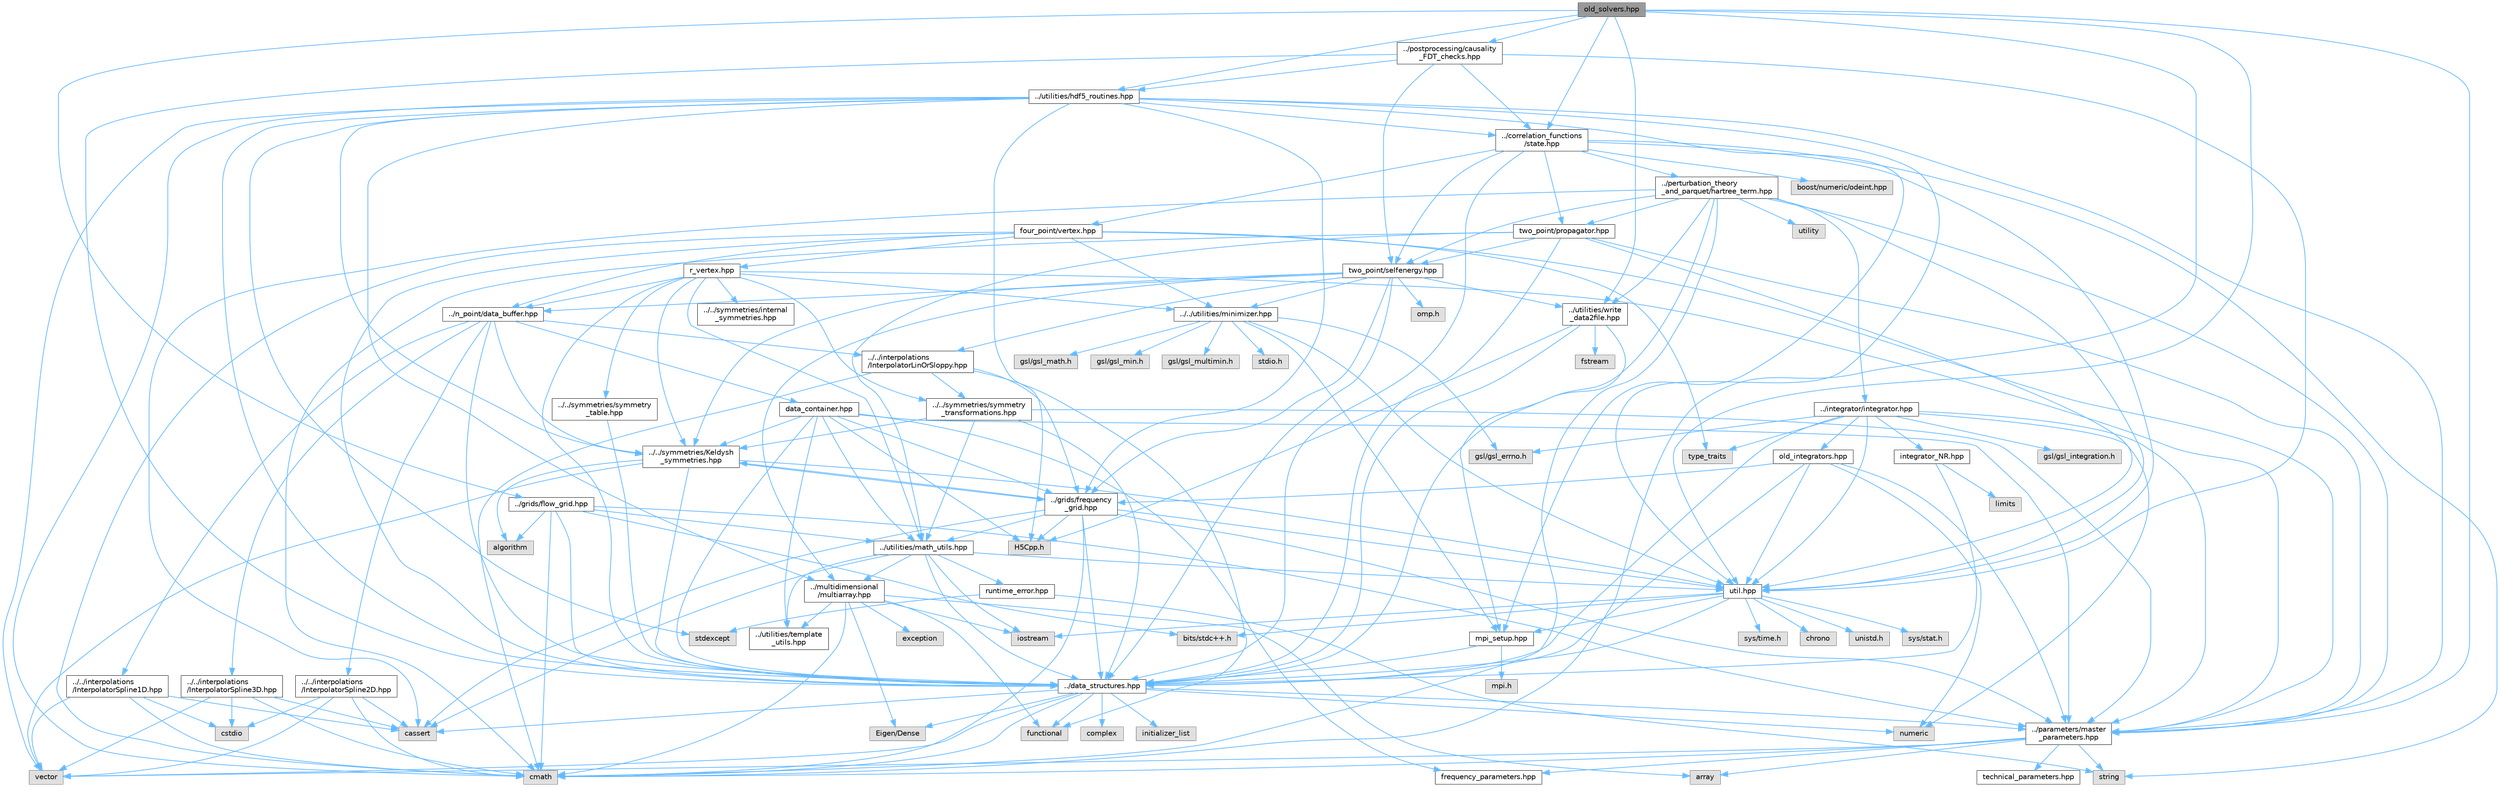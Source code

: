 digraph "old_solvers.hpp"
{
 // INTERACTIVE_SVG=YES
 // LATEX_PDF_SIZE
  bgcolor="transparent";
  edge [fontname=Helvetica,fontsize=10,labelfontname=Helvetica,labelfontsize=10];
  node [fontname=Helvetica,fontsize=10,shape=box,height=0.2,width=0.4];
  Node1 [id="Node000001",label="old_solvers.hpp",height=0.2,width=0.4,color="gray40", fillcolor="grey60", style="filled", fontcolor="black",tooltip=" "];
  Node1 -> Node2 [id="edge1_Node000001_Node000002",color="steelblue1",style="solid",tooltip=" "];
  Node2 [id="Node000002",label="cmath",height=0.2,width=0.4,color="grey60", fillcolor="#E0E0E0", style="filled",tooltip=" "];
  Node1 -> Node3 [id="edge2_Node000001_Node000003",color="steelblue1",style="solid",tooltip=" "];
  Node3 [id="Node000003",label="../grids/flow_grid.hpp",height=0.2,width=0.4,color="grey40", fillcolor="white", style="filled",URL="$d5/dd1/flow__grid_8hpp.html",tooltip=" "];
  Node3 -> Node4 [id="edge3_Node000003_Node000004",color="steelblue1",style="solid",tooltip=" "];
  Node4 [id="Node000004",label="../parameters/master\l_parameters.hpp",height=0.2,width=0.4,color="grey40", fillcolor="white", style="filled",URL="$d1/df8/master__parameters_8hpp.html",tooltip=" "];
  Node4 -> Node2 [id="edge4_Node000004_Node000002",color="steelblue1",style="solid",tooltip=" "];
  Node4 -> Node5 [id="edge5_Node000004_Node000005",color="steelblue1",style="solid",tooltip=" "];
  Node5 [id="Node000005",label="vector",height=0.2,width=0.4,color="grey60", fillcolor="#E0E0E0", style="filled",tooltip=" "];
  Node4 -> Node6 [id="edge6_Node000004_Node000006",color="steelblue1",style="solid",tooltip=" "];
  Node6 [id="Node000006",label="string",height=0.2,width=0.4,color="grey60", fillcolor="#E0E0E0", style="filled",tooltip=" "];
  Node4 -> Node7 [id="edge7_Node000004_Node000007",color="steelblue1",style="solid",tooltip=" "];
  Node7 [id="Node000007",label="array",height=0.2,width=0.4,color="grey60", fillcolor="#E0E0E0", style="filled",tooltip=" "];
  Node4 -> Node8 [id="edge8_Node000004_Node000008",color="steelblue1",style="solid",tooltip=" "];
  Node8 [id="Node000008",label="frequency_parameters.hpp",height=0.2,width=0.4,color="grey40", fillcolor="white", style="filled",URL="$d3/d3c/frequency__parameters_8hpp.html",tooltip=" "];
  Node4 -> Node9 [id="edge9_Node000004_Node000009",color="steelblue1",style="solid",tooltip=" "];
  Node9 [id="Node000009",label="technical_parameters.hpp",height=0.2,width=0.4,color="grey40", fillcolor="white", style="filled",URL="$d9/d3a/technical__parameters_8hpp.html",tooltip=" "];
  Node3 -> Node10 [id="edge10_Node000003_Node000010",color="steelblue1",style="solid",tooltip=" "];
  Node10 [id="Node000010",label="../data_structures.hpp",height=0.2,width=0.4,color="grey40", fillcolor="white", style="filled",URL="$d7/d59/data__structures_8hpp.html",tooltip=" "];
  Node10 -> Node11 [id="edge11_Node000010_Node000011",color="steelblue1",style="solid",tooltip=" "];
  Node11 [id="Node000011",label="complex",height=0.2,width=0.4,color="grey60", fillcolor="#E0E0E0", style="filled",tooltip=" "];
  Node10 -> Node2 [id="edge12_Node000010_Node000002",color="steelblue1",style="solid",tooltip=" "];
  Node10 -> Node5 [id="edge13_Node000010_Node000005",color="steelblue1",style="solid",tooltip=" "];
  Node10 -> Node12 [id="edge14_Node000010_Node000012",color="steelblue1",style="solid",tooltip=" "];
  Node12 [id="Node000012",label="initializer_list",height=0.2,width=0.4,color="grey60", fillcolor="#E0E0E0", style="filled",tooltip=" "];
  Node10 -> Node13 [id="edge15_Node000010_Node000013",color="steelblue1",style="solid",tooltip=" "];
  Node13 [id="Node000013",label="functional",height=0.2,width=0.4,color="grey60", fillcolor="#E0E0E0", style="filled",tooltip=" "];
  Node10 -> Node14 [id="edge16_Node000010_Node000014",color="steelblue1",style="solid",tooltip=" "];
  Node14 [id="Node000014",label="cassert",height=0.2,width=0.4,color="grey60", fillcolor="#E0E0E0", style="filled",tooltip=" "];
  Node10 -> Node15 [id="edge17_Node000010_Node000015",color="steelblue1",style="solid",tooltip=" "];
  Node15 [id="Node000015",label="numeric",height=0.2,width=0.4,color="grey60", fillcolor="#E0E0E0", style="filled",tooltip=" "];
  Node10 -> Node4 [id="edge18_Node000010_Node000004",color="steelblue1",style="solid",tooltip=" "];
  Node10 -> Node16 [id="edge19_Node000010_Node000016",color="steelblue1",style="solid",tooltip=" "];
  Node16 [id="Node000016",label="Eigen/Dense",height=0.2,width=0.4,color="grey60", fillcolor="#E0E0E0", style="filled",tooltip=" "];
  Node3 -> Node17 [id="edge20_Node000003_Node000017",color="steelblue1",style="solid",tooltip=" "];
  Node17 [id="Node000017",label="../utilities/math_utils.hpp",height=0.2,width=0.4,color="grey40", fillcolor="white", style="filled",URL="$de/dbb/math__utils_8hpp.html",tooltip=" "];
  Node17 -> Node10 [id="edge21_Node000017_Node000010",color="steelblue1",style="solid",tooltip=" "];
  Node17 -> Node18 [id="edge22_Node000017_Node000018",color="steelblue1",style="solid",tooltip=" "];
  Node18 [id="Node000018",label="../multidimensional\l/multiarray.hpp",height=0.2,width=0.4,color="grey40", fillcolor="white", style="filled",URL="$df/da4/multiarray_8hpp.html",tooltip=" "];
  Node18 -> Node7 [id="edge23_Node000018_Node000007",color="steelblue1",style="solid",tooltip=" "];
  Node18 -> Node2 [id="edge24_Node000018_Node000002",color="steelblue1",style="solid",tooltip=" "];
  Node18 -> Node19 [id="edge25_Node000018_Node000019",color="steelblue1",style="solid",tooltip=" "];
  Node19 [id="Node000019",label="exception",height=0.2,width=0.4,color="grey60", fillcolor="#E0E0E0", style="filled",tooltip=" "];
  Node18 -> Node13 [id="edge26_Node000018_Node000013",color="steelblue1",style="solid",tooltip=" "];
  Node18 -> Node20 [id="edge27_Node000018_Node000020",color="steelblue1",style="solid",tooltip=" "];
  Node20 [id="Node000020",label="iostream",height=0.2,width=0.4,color="grey60", fillcolor="#E0E0E0", style="filled",tooltip=" "];
  Node18 -> Node16 [id="edge28_Node000018_Node000016",color="steelblue1",style="solid",tooltip=" "];
  Node18 -> Node21 [id="edge29_Node000018_Node000021",color="steelblue1",style="solid",tooltip=" "];
  Node21 [id="Node000021",label="../utilities/template\l_utils.hpp",height=0.2,width=0.4,color="grey40", fillcolor="white", style="filled",URL="$dd/de3/template__utils_8hpp.html",tooltip=" "];
  Node17 -> Node21 [id="edge30_Node000017_Node000021",color="steelblue1",style="solid",tooltip=" "];
  Node17 -> Node22 [id="edge31_Node000017_Node000022",color="steelblue1",style="solid",tooltip=" "];
  Node22 [id="Node000022",label="runtime_error.hpp",height=0.2,width=0.4,color="grey40", fillcolor="white", style="filled",URL="$d1/d64/runtime__error_8hpp.html",tooltip=" "];
  Node22 -> Node23 [id="edge32_Node000022_Node000023",color="steelblue1",style="solid",tooltip=" "];
  Node23 [id="Node000023",label="stdexcept",height=0.2,width=0.4,color="grey60", fillcolor="#E0E0E0", style="filled",tooltip=" "];
  Node22 -> Node6 [id="edge33_Node000022_Node000006",color="steelblue1",style="solid",tooltip=" "];
  Node17 -> Node24 [id="edge34_Node000017_Node000024",color="steelblue1",style="solid",tooltip=" "];
  Node24 [id="Node000024",label="util.hpp",height=0.2,width=0.4,color="grey40", fillcolor="white", style="filled",URL="$d0/d3f/util_8hpp.html",tooltip=" "];
  Node24 -> Node25 [id="edge35_Node000024_Node000025",color="steelblue1",style="solid",tooltip=" "];
  Node25 [id="Node000025",label="sys/time.h",height=0.2,width=0.4,color="grey60", fillcolor="#E0E0E0", style="filled",tooltip=" "];
  Node24 -> Node26 [id="edge36_Node000024_Node000026",color="steelblue1",style="solid",tooltip=" "];
  Node26 [id="Node000026",label="chrono",height=0.2,width=0.4,color="grey60", fillcolor="#E0E0E0", style="filled",tooltip=" "];
  Node24 -> Node27 [id="edge37_Node000024_Node000027",color="steelblue1",style="solid",tooltip=" "];
  Node27 [id="Node000027",label="unistd.h",height=0.2,width=0.4,color="grey60", fillcolor="#E0E0E0", style="filled",tooltip=" "];
  Node24 -> Node20 [id="edge38_Node000024_Node000020",color="steelblue1",style="solid",tooltip=" "];
  Node24 -> Node28 [id="edge39_Node000024_Node000028",color="steelblue1",style="solid",tooltip=" "];
  Node28 [id="Node000028",label="bits/stdc++.h",height=0.2,width=0.4,color="grey60", fillcolor="#E0E0E0", style="filled",tooltip=" "];
  Node24 -> Node29 [id="edge40_Node000024_Node000029",color="steelblue1",style="solid",tooltip=" "];
  Node29 [id="Node000029",label="sys/stat.h",height=0.2,width=0.4,color="grey60", fillcolor="#E0E0E0", style="filled",tooltip=" "];
  Node24 -> Node10 [id="edge41_Node000024_Node000010",color="steelblue1",style="solid",tooltip=" "];
  Node24 -> Node30 [id="edge42_Node000024_Node000030",color="steelblue1",style="solid",tooltip=" "];
  Node30 [id="Node000030",label="mpi_setup.hpp",height=0.2,width=0.4,color="grey40", fillcolor="white", style="filled",URL="$db/de0/mpi__setup_8hpp.html",tooltip=" "];
  Node30 -> Node10 [id="edge43_Node000030_Node000010",color="steelblue1",style="solid",tooltip=" "];
  Node30 -> Node31 [id="edge44_Node000030_Node000031",color="steelblue1",style="solid",tooltip=" "];
  Node31 [id="Node000031",label="mpi.h",height=0.2,width=0.4,color="grey60", fillcolor="#E0E0E0", style="filled",tooltip=" "];
  Node17 -> Node20 [id="edge45_Node000017_Node000020",color="steelblue1",style="solid",tooltip=" "];
  Node17 -> Node14 [id="edge46_Node000017_Node000014",color="steelblue1",style="solid",tooltip=" "];
  Node3 -> Node28 [id="edge47_Node000003_Node000028",color="steelblue1",style="solid",tooltip=" "];
  Node3 -> Node32 [id="edge48_Node000003_Node000032",color="steelblue1",style="solid",tooltip=" "];
  Node32 [id="Node000032",label="algorithm",height=0.2,width=0.4,color="grey60", fillcolor="#E0E0E0", style="filled",tooltip=" "];
  Node3 -> Node2 [id="edge49_Node000003_Node000002",color="steelblue1",style="solid",tooltip=" "];
  Node1 -> Node24 [id="edge50_Node000001_Node000024",color="steelblue1",style="solid",tooltip=" "];
  Node1 -> Node33 [id="edge51_Node000001_Node000033",color="steelblue1",style="solid",tooltip=" "];
  Node33 [id="Node000033",label="../utilities/write\l_data2file.hpp",height=0.2,width=0.4,color="grey40", fillcolor="white", style="filled",URL="$d8/d74/write__data2file_8hpp.html",tooltip=" "];
  Node33 -> Node10 [id="edge52_Node000033_Node000010",color="steelblue1",style="solid",tooltip=" "];
  Node33 -> Node30 [id="edge53_Node000033_Node000030",color="steelblue1",style="solid",tooltip=" "];
  Node33 -> Node34 [id="edge54_Node000033_Node000034",color="steelblue1",style="solid",tooltip=" "];
  Node34 [id="Node000034",label="fstream",height=0.2,width=0.4,color="grey60", fillcolor="#E0E0E0", style="filled",tooltip=" "];
  Node33 -> Node35 [id="edge55_Node000033_Node000035",color="steelblue1",style="solid",tooltip=" "];
  Node35 [id="Node000035",label="H5Cpp.h",height=0.2,width=0.4,color="grey60", fillcolor="#E0E0E0", style="filled",tooltip=" "];
  Node1 -> Node4 [id="edge56_Node000001_Node000004",color="steelblue1",style="solid",tooltip=" "];
  Node1 -> Node36 [id="edge57_Node000001_Node000036",color="steelblue1",style="solid",tooltip=" "];
  Node36 [id="Node000036",label="../postprocessing/causality\l_FDT_checks.hpp",height=0.2,width=0.4,color="grey40", fillcolor="white", style="filled",URL="$d1/d75/causality__FDT__checks_8hpp.html",tooltip=" "];
  Node36 -> Node10 [id="edge58_Node000036_Node000010",color="steelblue1",style="solid",tooltip=" "];
  Node36 -> Node37 [id="edge59_Node000036_Node000037",color="steelblue1",style="solid",tooltip=" "];
  Node37 [id="Node000037",label="../correlation_functions\l/state.hpp",height=0.2,width=0.4,color="grey40", fillcolor="white", style="filled",URL="$da/d3b/state_8hpp.html",tooltip=" "];
  Node37 -> Node10 [id="edge60_Node000037_Node000010",color="steelblue1",style="solid",tooltip=" "];
  Node37 -> Node38 [id="edge61_Node000037_Node000038",color="steelblue1",style="solid",tooltip=" "];
  Node38 [id="Node000038",label="four_point/vertex.hpp",height=0.2,width=0.4,color="grey40", fillcolor="white", style="filled",URL="$d1/d2d/vertex_8hpp.html",tooltip=" "];
  Node38 -> Node2 [id="edge62_Node000038_Node000002",color="steelblue1",style="solid",tooltip=" "];
  Node38 -> Node39 [id="edge63_Node000038_Node000039",color="steelblue1",style="solid",tooltip=" "];
  Node39 [id="Node000039",label="type_traits",height=0.2,width=0.4,color="grey60", fillcolor="#E0E0E0", style="filled",tooltip=" "];
  Node38 -> Node10 [id="edge64_Node000038_Node000010",color="steelblue1",style="solid",tooltip=" "];
  Node38 -> Node4 [id="edge65_Node000038_Node000004",color="steelblue1",style="solid",tooltip=" "];
  Node38 -> Node40 [id="edge66_Node000038_Node000040",color="steelblue1",style="solid",tooltip=" "];
  Node40 [id="Node000040",label="r_vertex.hpp",height=0.2,width=0.4,color="grey40", fillcolor="white", style="filled",URL="$d3/d22/r__vertex_8hpp.html",tooltip=" "];
  Node40 -> Node10 [id="edge67_Node000040_Node000010",color="steelblue1",style="solid",tooltip=" "];
  Node40 -> Node4 [id="edge68_Node000040_Node000004",color="steelblue1",style="solid",tooltip=" "];
  Node40 -> Node41 [id="edge69_Node000040_Node000041",color="steelblue1",style="solid",tooltip=" "];
  Node41 [id="Node000041",label="../../symmetries/Keldysh\l_symmetries.hpp",height=0.2,width=0.4,color="grey40", fillcolor="white", style="filled",URL="$d2/d1a/Keldysh__symmetries_8hpp.html",tooltip=" "];
  Node41 -> Node5 [id="edge70_Node000041_Node000005",color="steelblue1",style="solid",tooltip=" "];
  Node41 -> Node32 [id="edge71_Node000041_Node000032",color="steelblue1",style="solid",tooltip=" "];
  Node41 -> Node10 [id="edge72_Node000041_Node000010",color="steelblue1",style="solid",tooltip=" "];
  Node41 -> Node24 [id="edge73_Node000041_Node000024",color="steelblue1",style="solid",tooltip=" "];
  Node41 -> Node42 [id="edge74_Node000041_Node000042",color="steelblue1",style="solid",tooltip=" "];
  Node42 [id="Node000042",label="../grids/frequency\l_grid.hpp",height=0.2,width=0.4,color="grey40", fillcolor="white", style="filled",URL="$d5/d39/frequency__grid_8hpp.html",tooltip=" "];
  Node42 -> Node2 [id="edge75_Node000042_Node000002",color="steelblue1",style="solid",tooltip=" "];
  Node42 -> Node10 [id="edge76_Node000042_Node000010",color="steelblue1",style="solid",tooltip=" "];
  Node42 -> Node24 [id="edge77_Node000042_Node000024",color="steelblue1",style="solid",tooltip=" "];
  Node42 -> Node4 [id="edge78_Node000042_Node000004",color="steelblue1",style="solid",tooltip=" "];
  Node42 -> Node17 [id="edge79_Node000042_Node000017",color="steelblue1",style="solid",tooltip=" "];
  Node42 -> Node41 [id="edge80_Node000042_Node000041",color="steelblue1",style="solid",tooltip=" "];
  Node42 -> Node14 [id="edge81_Node000042_Node000014",color="steelblue1",style="solid",tooltip=" "];
  Node42 -> Node35 [id="edge82_Node000042_Node000035",color="steelblue1",style="solid",tooltip=" "];
  Node40 -> Node43 [id="edge83_Node000040_Node000043",color="steelblue1",style="solid",tooltip=" "];
  Node43 [id="Node000043",label="../../symmetries/internal\l_symmetries.hpp",height=0.2,width=0.4,color="grey40", fillcolor="white", style="filled",URL="$d1/dfd/internal__symmetries_8hpp.html",tooltip=" "];
  Node40 -> Node44 [id="edge84_Node000040_Node000044",color="steelblue1",style="solid",tooltip=" "];
  Node44 [id="Node000044",label="../../symmetries/symmetry\l_transformations.hpp",height=0.2,width=0.4,color="grey40", fillcolor="white", style="filled",URL="$db/d7d/symmetry__transformations_8hpp.html",tooltip=" "];
  Node44 -> Node4 [id="edge85_Node000044_Node000004",color="steelblue1",style="solid",tooltip=" "];
  Node44 -> Node17 [id="edge86_Node000044_Node000017",color="steelblue1",style="solid",tooltip=" "];
  Node44 -> Node41 [id="edge87_Node000044_Node000041",color="steelblue1",style="solid",tooltip=" "];
  Node44 -> Node10 [id="edge88_Node000044_Node000010",color="steelblue1",style="solid",tooltip=" "];
  Node40 -> Node45 [id="edge89_Node000040_Node000045",color="steelblue1",style="solid",tooltip=" "];
  Node45 [id="Node000045",label="../../symmetries/symmetry\l_table.hpp",height=0.2,width=0.4,color="grey40", fillcolor="white", style="filled",URL="$d3/d77/symmetry__table_8hpp.html",tooltip=" "];
  Node45 -> Node10 [id="edge90_Node000045_Node000010",color="steelblue1",style="solid",tooltip=" "];
  Node40 -> Node17 [id="edge91_Node000040_Node000017",color="steelblue1",style="solid",tooltip=" "];
  Node40 -> Node46 [id="edge92_Node000040_Node000046",color="steelblue1",style="solid",tooltip=" "];
  Node46 [id="Node000046",label="../../utilities/minimizer.hpp",height=0.2,width=0.4,color="grey40", fillcolor="white", style="filled",URL="$d4/d21/minimizer_8hpp.html",tooltip=" "];
  Node46 -> Node47 [id="edge93_Node000046_Node000047",color="steelblue1",style="solid",tooltip=" "];
  Node47 [id="Node000047",label="stdio.h",height=0.2,width=0.4,color="grey60", fillcolor="#E0E0E0", style="filled",tooltip=" "];
  Node46 -> Node48 [id="edge94_Node000046_Node000048",color="steelblue1",style="solid",tooltip=" "];
  Node48 [id="Node000048",label="gsl/gsl_errno.h",height=0.2,width=0.4,color="grey60", fillcolor="#E0E0E0", style="filled",tooltip=" "];
  Node46 -> Node49 [id="edge95_Node000046_Node000049",color="steelblue1",style="solid",tooltip=" "];
  Node49 [id="Node000049",label="gsl/gsl_math.h",height=0.2,width=0.4,color="grey60", fillcolor="#E0E0E0", style="filled",tooltip=" "];
  Node46 -> Node50 [id="edge96_Node000046_Node000050",color="steelblue1",style="solid",tooltip=" "];
  Node50 [id="Node000050",label="gsl/gsl_min.h",height=0.2,width=0.4,color="grey60", fillcolor="#E0E0E0", style="filled",tooltip=" "];
  Node46 -> Node51 [id="edge97_Node000046_Node000051",color="steelblue1",style="solid",tooltip=" "];
  Node51 [id="Node000051",label="gsl/gsl_multimin.h",height=0.2,width=0.4,color="grey60", fillcolor="#E0E0E0", style="filled",tooltip=" "];
  Node46 -> Node30 [id="edge98_Node000046_Node000030",color="steelblue1",style="solid",tooltip=" "];
  Node46 -> Node24 [id="edge99_Node000046_Node000024",color="steelblue1",style="solid",tooltip=" "];
  Node40 -> Node52 [id="edge100_Node000040_Node000052",color="steelblue1",style="solid",tooltip=" "];
  Node52 [id="Node000052",label="../n_point/data_buffer.hpp",height=0.2,width=0.4,color="grey40", fillcolor="white", style="filled",URL="$dc/d80/data__buffer_8hpp.html",tooltip=" "];
  Node52 -> Node10 [id="edge101_Node000052_Node000010",color="steelblue1",style="solid",tooltip=" "];
  Node52 -> Node41 [id="edge102_Node000052_Node000041",color="steelblue1",style="solid",tooltip=" "];
  Node52 -> Node53 [id="edge103_Node000052_Node000053",color="steelblue1",style="solid",tooltip=" "];
  Node53 [id="Node000053",label="data_container.hpp",height=0.2,width=0.4,color="grey40", fillcolor="white", style="filled",URL="$da/dbc/data__container_8hpp.html",tooltip=" "];
  Node53 -> Node21 [id="edge104_Node000053_Node000021",color="steelblue1",style="solid",tooltip=" "];
  Node53 -> Node17 [id="edge105_Node000053_Node000017",color="steelblue1",style="solid",tooltip=" "];
  Node53 -> Node41 [id="edge106_Node000053_Node000041",color="steelblue1",style="solid",tooltip=" "];
  Node53 -> Node10 [id="edge107_Node000053_Node000010",color="steelblue1",style="solid",tooltip=" "];
  Node53 -> Node4 [id="edge108_Node000053_Node000004",color="steelblue1",style="solid",tooltip=" "];
  Node53 -> Node8 [id="edge109_Node000053_Node000008",color="steelblue1",style="solid",tooltip=" "];
  Node53 -> Node42 [id="edge110_Node000053_Node000042",color="steelblue1",style="solid",tooltip=" "];
  Node53 -> Node35 [id="edge111_Node000053_Node000035",color="steelblue1",style="solid",tooltip=" "];
  Node52 -> Node54 [id="edge112_Node000052_Node000054",color="steelblue1",style="solid",tooltip=" "];
  Node54 [id="Node000054",label="../../interpolations\l/InterpolatorLinOrSloppy.hpp",height=0.2,width=0.4,color="grey40", fillcolor="white", style="filled",URL="$d3/d17/InterpolatorLinOrSloppy_8hpp.html",tooltip=" "];
  Node54 -> Node2 [id="edge113_Node000054_Node000002",color="steelblue1",style="solid",tooltip=" "];
  Node54 -> Node13 [id="edge114_Node000054_Node000013",color="steelblue1",style="solid",tooltip=" "];
  Node54 -> Node42 [id="edge115_Node000054_Node000042",color="steelblue1",style="solid",tooltip=" "];
  Node54 -> Node44 [id="edge116_Node000054_Node000044",color="steelblue1",style="solid",tooltip=" "];
  Node52 -> Node55 [id="edge117_Node000052_Node000055",color="steelblue1",style="solid",tooltip=" "];
  Node55 [id="Node000055",label="../../interpolations\l/InterpolatorSpline1D.hpp",height=0.2,width=0.4,color="grey40", fillcolor="white", style="filled",URL="$d1/d52/InterpolatorSpline1D_8hpp.html",tooltip=" "];
  Node55 -> Node56 [id="edge118_Node000055_Node000056",color="steelblue1",style="solid",tooltip=" "];
  Node56 [id="Node000056",label="cstdio",height=0.2,width=0.4,color="grey60", fillcolor="#E0E0E0", style="filled",tooltip=" "];
  Node55 -> Node14 [id="edge119_Node000055_Node000014",color="steelblue1",style="solid",tooltip=" "];
  Node55 -> Node2 [id="edge120_Node000055_Node000002",color="steelblue1",style="solid",tooltip=" "];
  Node55 -> Node5 [id="edge121_Node000055_Node000005",color="steelblue1",style="solid",tooltip=" "];
  Node52 -> Node57 [id="edge122_Node000052_Node000057",color="steelblue1",style="solid",tooltip=" "];
  Node57 [id="Node000057",label="../../interpolations\l/InterpolatorSpline2D.hpp",height=0.2,width=0.4,color="grey40", fillcolor="white", style="filled",URL="$d6/d91/InterpolatorSpline2D_8hpp.html",tooltip=" "];
  Node57 -> Node56 [id="edge123_Node000057_Node000056",color="steelblue1",style="solid",tooltip=" "];
  Node57 -> Node14 [id="edge124_Node000057_Node000014",color="steelblue1",style="solid",tooltip=" "];
  Node57 -> Node2 [id="edge125_Node000057_Node000002",color="steelblue1",style="solid",tooltip=" "];
  Node57 -> Node5 [id="edge126_Node000057_Node000005",color="steelblue1",style="solid",tooltip=" "];
  Node52 -> Node58 [id="edge127_Node000052_Node000058",color="steelblue1",style="solid",tooltip=" "];
  Node58 [id="Node000058",label="../../interpolations\l/InterpolatorSpline3D.hpp",height=0.2,width=0.4,color="grey40", fillcolor="white", style="filled",URL="$dd/dcc/InterpolatorSpline3D_8hpp.html",tooltip=" "];
  Node58 -> Node56 [id="edge128_Node000058_Node000056",color="steelblue1",style="solid",tooltip=" "];
  Node58 -> Node14 [id="edge129_Node000058_Node000014",color="steelblue1",style="solid",tooltip=" "];
  Node58 -> Node2 [id="edge130_Node000058_Node000002",color="steelblue1",style="solid",tooltip=" "];
  Node58 -> Node5 [id="edge131_Node000058_Node000005",color="steelblue1",style="solid",tooltip=" "];
  Node38 -> Node46 [id="edge132_Node000038_Node000046",color="steelblue1",style="solid",tooltip=" "];
  Node38 -> Node52 [id="edge133_Node000038_Node000052",color="steelblue1",style="solid",tooltip=" "];
  Node37 -> Node59 [id="edge134_Node000037_Node000059",color="steelblue1",style="solid",tooltip=" "];
  Node59 [id="Node000059",label="two_point/selfenergy.hpp",height=0.2,width=0.4,color="grey40", fillcolor="white", style="filled",URL="$d6/d2d/selfenergy_8hpp.html",tooltip=" "];
  Node59 -> Node10 [id="edge135_Node000059_Node000010",color="steelblue1",style="solid",tooltip=" "];
  Node59 -> Node18 [id="edge136_Node000059_Node000018",color="steelblue1",style="solid",tooltip=" "];
  Node59 -> Node52 [id="edge137_Node000059_Node000052",color="steelblue1",style="solid",tooltip=" "];
  Node59 -> Node42 [id="edge138_Node000059_Node000042",color="steelblue1",style="solid",tooltip=" "];
  Node59 -> Node46 [id="edge139_Node000059_Node000046",color="steelblue1",style="solid",tooltip=" "];
  Node59 -> Node60 [id="edge140_Node000059_Node000060",color="steelblue1",style="solid",tooltip=" "];
  Node60 [id="Node000060",label="omp.h",height=0.2,width=0.4,color="grey60", fillcolor="#E0E0E0", style="filled",tooltip=" "];
  Node59 -> Node41 [id="edge141_Node000059_Node000041",color="steelblue1",style="solid",tooltip=" "];
  Node59 -> Node33 [id="edge142_Node000059_Node000033",color="steelblue1",style="solid",tooltip=" "];
  Node59 -> Node54 [id="edge143_Node000059_Node000054",color="steelblue1",style="solid",tooltip=" "];
  Node37 -> Node61 [id="edge144_Node000037_Node000061",color="steelblue1",style="solid",tooltip=" "];
  Node61 [id="Node000061",label="two_point/propagator.hpp",height=0.2,width=0.4,color="grey40", fillcolor="white", style="filled",URL="$d5/df7/propagator_8hpp.html",tooltip=" "];
  Node61 -> Node2 [id="edge145_Node000061_Node000002",color="steelblue1",style="solid",tooltip=" "];
  Node61 -> Node10 [id="edge146_Node000061_Node000010",color="steelblue1",style="solid",tooltip=" "];
  Node61 -> Node17 [id="edge147_Node000061_Node000017",color="steelblue1",style="solid",tooltip=" "];
  Node61 -> Node59 [id="edge148_Node000061_Node000059",color="steelblue1",style="solid",tooltip=" "];
  Node61 -> Node4 [id="edge149_Node000061_Node000004",color="steelblue1",style="solid",tooltip=" "];
  Node61 -> Node24 [id="edge150_Node000061_Node000024",color="steelblue1",style="solid",tooltip=" "];
  Node37 -> Node62 [id="edge151_Node000037_Node000062",color="steelblue1",style="solid",tooltip=" "];
  Node62 [id="Node000062",label="../perturbation_theory\l_and_parquet/hartree_term.hpp",height=0.2,width=0.4,color="grey40", fillcolor="white", style="filled",URL="$d1/db3/hartree__term_8hpp.html",tooltip=" "];
  Node62 -> Node4 [id="edge152_Node000062_Node000004",color="steelblue1",style="solid",tooltip=" "];
  Node62 -> Node10 [id="edge153_Node000062_Node000010",color="steelblue1",style="solid",tooltip=" "];
  Node62 -> Node59 [id="edge154_Node000062_Node000059",color="steelblue1",style="solid",tooltip=" "];
  Node62 -> Node61 [id="edge155_Node000062_Node000061",color="steelblue1",style="solid",tooltip=" "];
  Node62 -> Node63 [id="edge156_Node000062_Node000063",color="steelblue1",style="solid",tooltip=" "];
  Node63 [id="Node000063",label="../integrator/integrator.hpp",height=0.2,width=0.4,color="grey40", fillcolor="white", style="filled",URL="$dd/d1f/integrator_8hpp.html",tooltip=" "];
  Node63 -> Node15 [id="edge157_Node000063_Node000015",color="steelblue1",style="solid",tooltip=" "];
  Node63 -> Node39 [id="edge158_Node000063_Node000039",color="steelblue1",style="solid",tooltip=" "];
  Node63 -> Node10 [id="edge159_Node000063_Node000010",color="steelblue1",style="solid",tooltip=" "];
  Node63 -> Node4 [id="edge160_Node000063_Node000004",color="steelblue1",style="solid",tooltip=" "];
  Node63 -> Node64 [id="edge161_Node000063_Node000064",color="steelblue1",style="solid",tooltip=" "];
  Node64 [id="Node000064",label="gsl/gsl_integration.h",height=0.2,width=0.4,color="grey60", fillcolor="#E0E0E0", style="filled",tooltip=" "];
  Node63 -> Node48 [id="edge162_Node000063_Node000048",color="steelblue1",style="solid",tooltip=" "];
  Node63 -> Node65 [id="edge163_Node000063_Node000065",color="steelblue1",style="solid",tooltip=" "];
  Node65 [id="Node000065",label="old_integrators.hpp",height=0.2,width=0.4,color="grey40", fillcolor="white", style="filled",URL="$d7/d65/old__integrators_8hpp.html",tooltip=" "];
  Node65 -> Node15 [id="edge164_Node000065_Node000015",color="steelblue1",style="solid",tooltip=" "];
  Node65 -> Node10 [id="edge165_Node000065_Node000010",color="steelblue1",style="solid",tooltip=" "];
  Node65 -> Node4 [id="edge166_Node000065_Node000004",color="steelblue1",style="solid",tooltip=" "];
  Node65 -> Node24 [id="edge167_Node000065_Node000024",color="steelblue1",style="solid",tooltip=" "];
  Node65 -> Node42 [id="edge168_Node000065_Node000042",color="steelblue1",style="solid",tooltip=" "];
  Node63 -> Node66 [id="edge169_Node000063_Node000066",color="steelblue1",style="solid",tooltip=" "];
  Node66 [id="Node000066",label="integrator_NR.hpp",height=0.2,width=0.4,color="grey40", fillcolor="white", style="filled",URL="$da/db4/integrator__NR_8hpp.html",tooltip=" "];
  Node66 -> Node67 [id="edge170_Node000066_Node000067",color="steelblue1",style="solid",tooltip=" "];
  Node67 [id="Node000067",label="limits",height=0.2,width=0.4,color="grey60", fillcolor="#E0E0E0", style="filled",tooltip=" "];
  Node66 -> Node10 [id="edge171_Node000066_Node000010",color="steelblue1",style="solid",tooltip=" "];
  Node63 -> Node24 [id="edge172_Node000063_Node000024",color="steelblue1",style="solid",tooltip=" "];
  Node62 -> Node33 [id="edge173_Node000062_Node000033",color="steelblue1",style="solid",tooltip=" "];
  Node62 -> Node24 [id="edge174_Node000062_Node000024",color="steelblue1",style="solid",tooltip=" "];
  Node62 -> Node14 [id="edge175_Node000062_Node000014",color="steelblue1",style="solid",tooltip=" "];
  Node62 -> Node2 [id="edge176_Node000062_Node000002",color="steelblue1",style="solid",tooltip=" "];
  Node62 -> Node68 [id="edge177_Node000062_Node000068",color="steelblue1",style="solid",tooltip=" "];
  Node68 [id="Node000068",label="utility",height=0.2,width=0.4,color="grey60", fillcolor="#E0E0E0", style="filled",tooltip=" "];
  Node37 -> Node24 [id="edge178_Node000037_Node000024",color="steelblue1",style="solid",tooltip=" "];
  Node37 -> Node69 [id="edge179_Node000037_Node000069",color="steelblue1",style="solid",tooltip=" "];
  Node69 [id="Node000069",label="boost/numeric/odeint.hpp",height=0.2,width=0.4,color="grey60", fillcolor="#E0E0E0", style="filled",tooltip=" "];
  Node37 -> Node6 [id="edge180_Node000037_Node000006",color="steelblue1",style="solid",tooltip=" "];
  Node36 -> Node59 [id="edge181_Node000036_Node000059",color="steelblue1",style="solid",tooltip=" "];
  Node36 -> Node24 [id="edge182_Node000036_Node000024",color="steelblue1",style="solid",tooltip=" "];
  Node36 -> Node70 [id="edge183_Node000036_Node000070",color="steelblue1",style="solid",tooltip=" "];
  Node70 [id="Node000070",label="../utilities/hdf5_routines.hpp",height=0.2,width=0.4,color="grey40", fillcolor="white", style="filled",URL="$d5/de4/hdf5__routines_8hpp.html",tooltip=" "];
  Node70 -> Node23 [id="edge184_Node000070_Node000023",color="steelblue1",style="solid",tooltip=" "];
  Node70 -> Node2 [id="edge185_Node000070_Node000002",color="steelblue1",style="solid",tooltip=" "];
  Node70 -> Node5 [id="edge186_Node000070_Node000005",color="steelblue1",style="solid",tooltip=" "];
  Node70 -> Node4 [id="edge187_Node000070_Node000004",color="steelblue1",style="solid",tooltip=" "];
  Node70 -> Node24 [id="edge188_Node000070_Node000024",color="steelblue1",style="solid",tooltip=" "];
  Node70 -> Node10 [id="edge189_Node000070_Node000010",color="steelblue1",style="solid",tooltip=" "];
  Node70 -> Node42 [id="edge190_Node000070_Node000042",color="steelblue1",style="solid",tooltip=" "];
  Node70 -> Node35 [id="edge191_Node000070_Node000035",color="steelblue1",style="solid",tooltip=" "];
  Node70 -> Node37 [id="edge192_Node000070_Node000037",color="steelblue1",style="solid",tooltip=" "];
  Node70 -> Node18 [id="edge193_Node000070_Node000018",color="steelblue1",style="solid",tooltip=" "];
  Node70 -> Node41 [id="edge194_Node000070_Node000041",color="steelblue1",style="solid",tooltip=" "];
  Node70 -> Node30 [id="edge195_Node000070_Node000030",color="steelblue1",style="solid",tooltip=" "];
  Node1 -> Node70 [id="edge196_Node000001_Node000070",color="steelblue1",style="solid",tooltip=" "];
  Node1 -> Node37 [id="edge197_Node000001_Node000037",color="steelblue1",style="solid",tooltip=" "];
}
